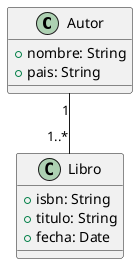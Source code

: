@startuml
class Autor {
  +nombre: String
  +pais: String
}

class Libro {
  +isbn: String
  +titulo: String
  +fecha: Date
}

Autor "1" -- "1..*" Libro
@enduml

